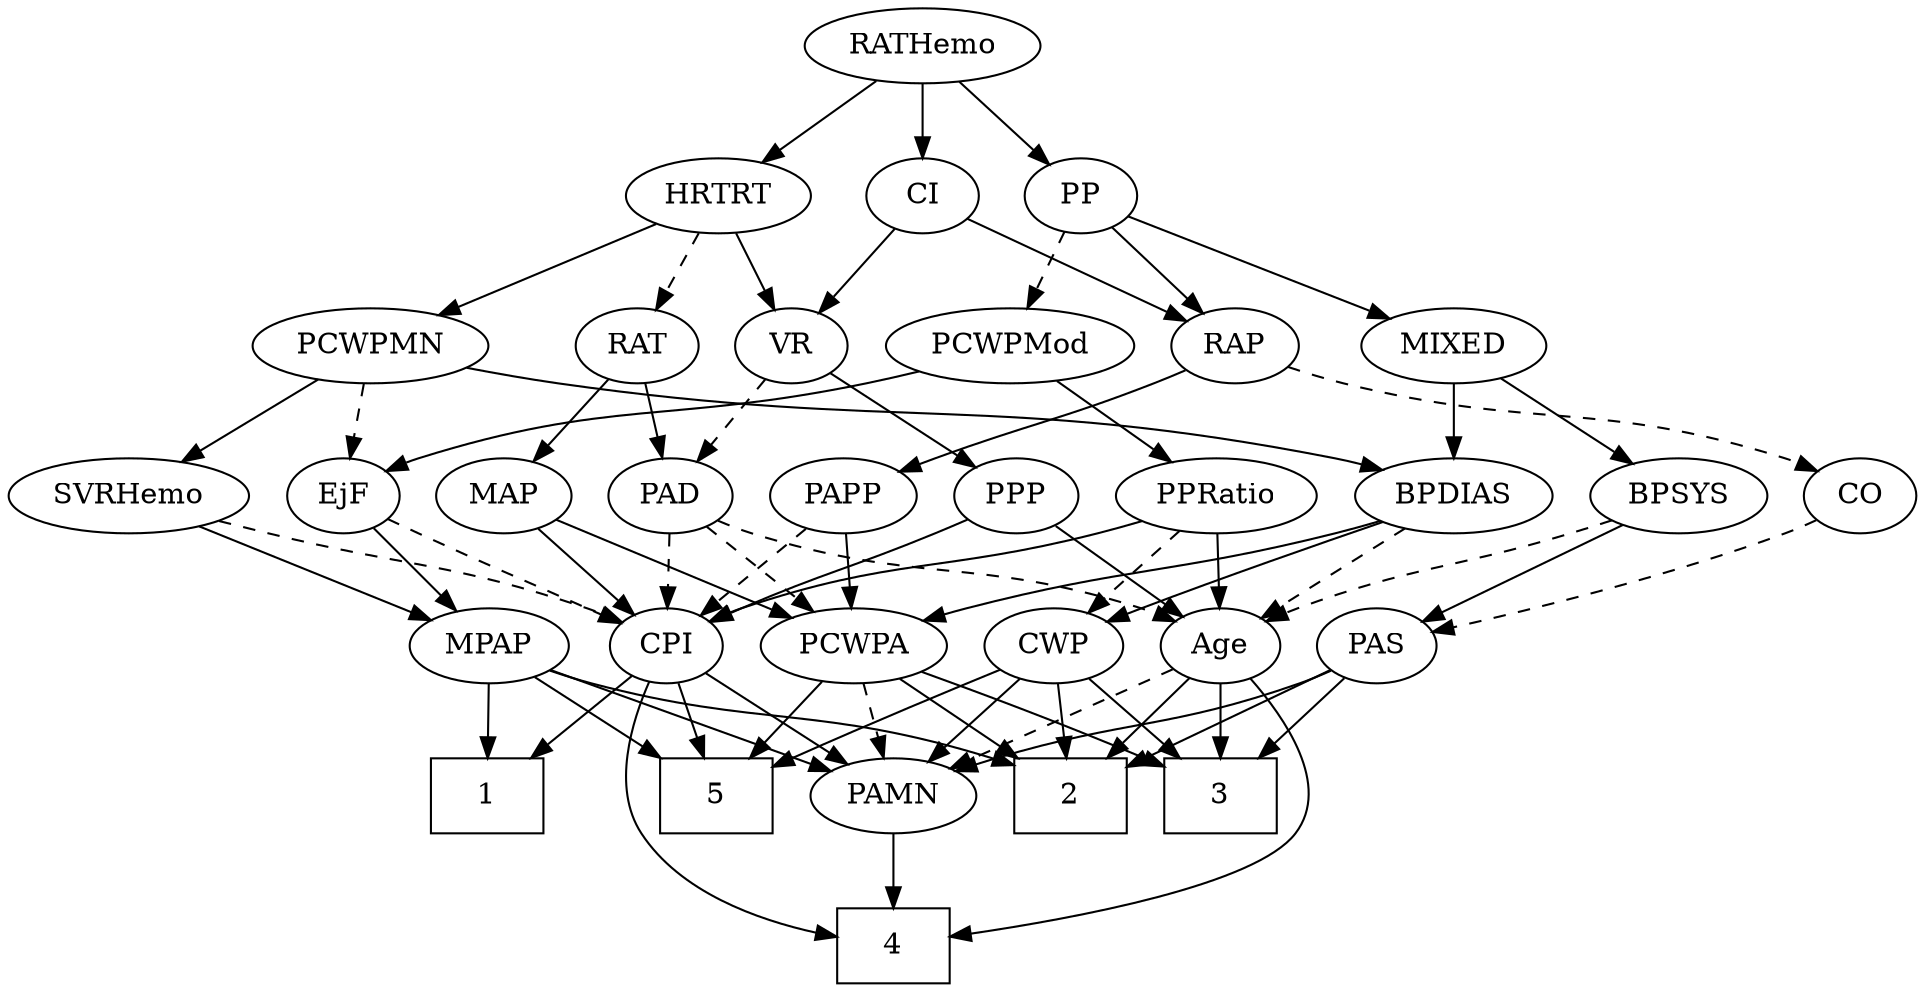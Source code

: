 strict digraph {
	graph [bb="0,0,846.05,468"];
	node [label="\N"];
	1	[height=0.5,
		pos="202.05,90",
		shape=box,
		width=0.75];
	2	[height=0.5,
		pos="474.05,90",
		shape=box,
		width=0.75];
	3	[height=0.5,
		pos="546.05,90",
		shape=box,
		width=0.75];
	4	[height=0.5,
		pos="393.05,18",
		shape=box,
		width=0.75];
	5	[height=0.5,
		pos="312.05,90",
		shape=box,
		width=0.75];
	RAP	[height=0.5,
		pos="541.05,306",
		width=0.77632];
	CO	[height=0.5,
		pos="819.05,234",
		width=0.75];
	RAP -> CO	[pos="e,798.48,245.82 564.25,295.95 572.05,293.14 580.85,290.2 589.05,288 673.75,265.29 699.59,278.95 783.05,252 784.97,251.38 786.92,\
250.68 788.88,249.92",
		style=dashed];
	PAPP	[height=0.5,
		pos="376.05,234",
		width=0.88464];
	RAP -> PAPP	[pos="e,401.2,245.43 518.8,294.61 513.95,292.4 508.84,290.09 504.05,288 465.69,271.26 455.71,268.01 417.05,252 414.96,251.14 412.82,250.25 \
410.66,249.35",
		style=solid];
	PAS	[height=0.5,
		pos="618.05,162",
		width=0.75];
	PAS -> 2	[pos="e,501.29,104.24 596.8,150.67 574.12,139.65 537.79,121.98 510.52,108.73",
		style=solid];
	PAS -> 3	[pos="e,563.65,108.11 603.48,146.83 594.13,137.75 581.75,125.71 570.88,115.14",
		style=solid];
	PAMN	[height=0.5,
		pos="393.05,90",
		width=1.011];
	PAS -> PAMN	[pos="e,420.47,101.94 597.02,150.23 592.17,147.98 586.99,145.77 582.05,144 519.92,121.81 501.01,127.69 438.05,108 435.45,107.19 432.78,\
106.3 430.1,105.38",
		style=solid];
	PAD	[height=0.5,
		pos="298.05,234",
		width=0.79437];
	PCWPA	[height=0.5,
		pos="380.05,162",
		width=1.1555];
	PAD -> PCWPA	[pos="e,362.05,178.36 314.64,218.83 326.03,209.11 341.38,196.01 354.35,184.94",
		style=dashed];
	CPI	[height=0.5,
		pos="293.05,162",
		width=0.75];
	PAD -> CPI	[pos="e,294.27,180.1 296.81,215.7 296.26,207.98 295.6,198.71 294.98,190.11",
		style=dashed];
	Age	[height=0.5,
		pos="546.05,162",
		width=0.75];
	PAD -> Age	[pos="e,525.45,173.75 319.63,222.09 324.61,219.85 329.94,217.67 335.05,216 410.5,191.26 434.72,205.13 510.05,180 511.96,179.36 513.91,\
178.64 515.86,177.88",
		style=dashed];
	PAMN -> 4	[pos="e,393.05,36.104 393.05,71.697 393.05,63.983 393.05,54.712 393.05,46.112",
		style=solid];
	CWP	[height=0.5,
		pos="470.05,162",
		width=0.84854];
	CWP -> 2	[pos="e,473.07,108.1 471.03,143.7 471.48,135.98 472,126.71 472.5,118.11",
		style=solid];
	CWP -> 3	[pos="e,527.37,108.2 485.79,146.5 495.61,137.45 508.5,125.59 519.83,115.15",
		style=solid];
	CWP -> 5	[pos="e,339.13,103.9 446.12,150.56 441.14,148.39 435.92,146.12 431.05,144 396.91,129.16 386.23,125.16 348.7,108.23",
		style=solid];
	CWP -> PAMN	[pos="e,409.78,106.21 454.09,146.5 443.47,136.84 429.31,123.97 417.3,113.05",
		style=solid];
	PCWPMod	[height=0.5,
		pos="443.05,306",
		width=1.4443];
	PPRatio	[height=0.5,
		pos="538.05,234",
		width=1.1013];
	PCWPMod -> PPRatio	[pos="e,518,249.77 464.13,289.46 477.56,279.57 495.13,266.62 509.77,255.83",
		style=solid];
	EjF	[height=0.5,
		pos="145.05,234",
		width=0.75];
	PCWPMod -> EjF	[pos="e,165.61,245.85 404.79,293.74 397.28,291.7 389.44,289.69 382.05,288 293.57,267.8 267.5,279.62 181.05,252 179.12,251.38 177.16,250.69 \
175.21,249.94",
		style=solid];
	PCWPA -> 2	[pos="e,451.16,108.04 399.98,146.15 412.5,136.83 428.92,124.61 443.11,114.04",
		style=solid];
	PCWPA -> 3	[pos="e,518.99,103.97 409.93,149.35 434.43,139.68 470.21,125.29 509.48,108.14",
		style=solid];
	PCWPA -> 5	[pos="e,328.84,108.29 364.62,145.12 356.12,136.37 345.4,125.33 335.85,115.51",
		style=solid];
	PCWPA -> PAMN	[pos="e,389.87,108.1 383.26,143.7 384.69,135.98 386.41,126.71 388.01,118.11",
		style=dashed];
	PCWPMN	[height=0.5,
		pos="157.05,306",
		width=1.3902];
	SVRHemo	[height=0.5,
		pos="50.046,234",
		width=1.3902];
	PCWPMN -> SVRHemo	[pos="e,73.331,250.23 134.09,289.98 118.82,279.99 98.561,266.74 81.758,255.75",
		style=solid];
	BPDIAS	[height=0.5,
		pos="638.05,234",
		width=1.1735];
	PCWPMN -> BPDIAS	[pos="e,607.33,246.44 198.1,295.52 210.85,292.81 224.98,290.04 238.05,288 392.11,263.95 434.61,284.85 587.05,252 590.48,251.26 594.01,\
250.37 597.52,249.39",
		style=solid];
	PCWPMN -> EjF	[pos="e,147.98,252.1 154.08,287.7 152.76,279.98 151.17,270.71 149.69,262.11",
		style=dashed];
	CO -> PAS	[pos="e,642.44,169.75 797.93,222.47 793.09,220.21 787.93,217.93 783.05,216 738.66,198.48 685.95,182.33 652.25,172.57",
		style=dashed];
	CI	[height=0.5,
		pos="402.05,378",
		width=0.75];
	CI -> RAP	[pos="e,519.64,317.78 422.86,366.52 446.06,354.84 483.81,335.82 510.4,322.44",
		style=solid];
	VR	[height=0.5,
		pos="346.05,306",
		width=0.75];
	CI -> VR	[pos="e,358.17,322.16 389.89,361.81 382.48,352.55 372.86,340.52 364.52,330.09",
		style=solid];
	MPAP	[height=0.5,
		pos="207.05,162",
		width=0.97491];
	SVRHemo -> MPAP	[pos="e,181.54,174.37 80.317,219.5 106.62,207.78 144.72,190.79 172.27,178.51",
		style=solid];
	SVRHemo -> CPI	[pos="e,271.02,172.57 87.448,222.03 94.606,219.98 102.05,217.89 109.05,216 171.89,198.98 189.17,200.26 251.05,180 254.44,178.89 257.95,\
177.64 261.42,176.33",
		style=dashed];
	MIXED	[height=0.5,
		pos="638.05,306",
		width=1.1193];
	BPSYS	[height=0.5,
		pos="736.05,234",
		width=1.0471];
	MIXED -> BPSYS	[pos="e,715.96,249.35 658.83,290.15 673.05,280 692.08,266.4 707.69,255.25",
		style=solid];
	MIXED -> BPDIAS	[pos="e,638.05,252.1 638.05,287.7 638.05,279.98 638.05,270.71 638.05,262.11",
		style=solid];
	BPSYS -> PAS	[pos="e,637.6,174.6 713.29,219.5 694.16,208.15 666.72,191.87 646.2,179.7",
		style=solid];
	BPSYS -> Age	[pos="e,567.18,173.48 707,222.38 701.07,220.24 694.86,218.03 689.05,216 641.67,199.47 628.59,198.74 582.05,180 580.22,179.26 578.35,178.48 \
576.48,177.67",
		style=dashed];
	BPDIAS -> CWP	[pos="e,494.14,173.28 608.78,220.97 582.82,210.28 543.87,194.19 510.05,180 507.87,179.09 505.64,178.15 503.38,177.2",
		style=solid];
	BPDIAS -> PCWPA	[pos="e,411.1,174.11 606.36,221.91 600,219.84 593.34,217.77 587.05,216 518.12,196.66 498.91,199.55 430.05,180 427.05,179.15 423.98,178.23 \
420.89,177.27",
		style=solid];
	BPDIAS -> Age	[pos="e,563.19,176.04 618.08,217.81 604.39,207.39 586.1,193.48 571.38,182.28",
		style=dashed];
	HRTRT	[height=0.5,
		pos="311.05,378",
		width=1.1013];
	HRTRT -> PCWPMN	[pos="e,186.84,320.54 283.87,364.65 259.54,353.59 223.57,337.24 196.15,324.78",
		style=solid];
	HRTRT -> VR	[pos="e,337.89,323.31 319.52,360.05 323.66,351.77 328.74,341.62 333.33,332.42",
		style=solid];
	RAT	[height=0.5,
		pos="274.05,306",
		width=0.75827];
	HRTRT -> RAT	[pos="e,282.75,323.47 302.28,360.41 297.85,352.04 292.39,341.71 287.46,332.37",
		style=dashed];
	RATHemo	[height=0.5,
		pos="402.05,450",
		width=1.3721];
	RATHemo -> CI	[pos="e,402.05,396.1 402.05,431.7 402.05,423.98 402.05,414.71 402.05,406.11",
		style=solid];
	RATHemo -> HRTRT	[pos="e,330.25,393.77 381.85,433.46 369.1,423.66 352.47,410.86 338.52,400.14",
		style=solid];
	PP	[height=0.5,
		pos="477.05,378",
		width=0.75];
	RATHemo -> PP	[pos="e,461.78,393.25 419.44,432.76 429.85,423.05 443.19,410.6 454.41,400.13",
		style=solid];
	MAP	[height=0.5,
		pos="221.05,234",
		width=0.84854];
	MAP -> PCWPA	[pos="e,352.05,175.32 244.85,222.52 270.72,211.13 312.42,192.77 342.67,179.45",
		style=solid];
	MAP -> CPI	[pos="e,278.29,177.35 236.31,218.15 246.38,208.37 259.72,195.4 270.93,184.5",
		style=solid];
	MPAP -> 1	[pos="e,203.27,108.1 205.81,143.7 205.26,135.98 204.6,126.71 203.98,118.11",
		style=solid];
	MPAP -> 2	[pos="e,446.81,104.71 234.88,150.81 242.04,148.39 249.78,145.95 257.05,144 333.17,123.58 358.21,132.9 436.94,107.92",
		style=solid];
	MPAP -> 5	[pos="e,286.4,108.1 227.54,147.34 241.87,137.78 261.35,124.8 277.99,113.7",
		style=solid];
	MPAP -> PAMN	[pos="e,364.96,101.62 234.61,150.65 263.04,139.98 308.65,122.85 348.05,108 350.44,107.1 352.9,106.17 355.39,105.23",
		style=solid];
	CPI -> 1	[pos="e,224.25,108.08 275.93,147.83 263.71,138.43 246.93,125.53 232.46,114.39",
		style=solid];
	CPI -> 4	[pos="e,366,22.757 283.5,144.89 273.66,125.97 261.64,94.343 276.05,72 293.57,44.83 328.77,31.435 356,24.928",
		style=solid];
	CPI -> 5	[pos="e,307.36,108.28 297.64,144.05 299.76,136.26 302.32,126.82 304.7,118.08",
		style=solid];
	CPI -> PAMN	[pos="e,372.92,105.09 310.92,148.49 325.75,138.1 347.12,123.15 364.34,111.09",
		style=solid];
	PP -> RAP	[pos="e,527.49,321.82 490.62,362.15 499.36,352.6 510.88,339.99 520.7,329.25",
		style=solid];
	PP -> PCWPMod	[pos="e,451.36,324.12 469.16,360.76 465.2,352.61 460.3,342.53 455.82,333.31",
		style=dashed];
	PP -> MIXED	[pos="e,610.05,319.17 499.09,367.41 525.24,356.05 569.23,336.92 600.72,323.23",
		style=solid];
	PPP	[height=0.5,
		pos="453.05,234",
		width=0.75];
	PPP -> CPI	[pos="e,314.28,173.26 431.81,222.74 426.98,220.47 421.85,218.12 417.05,216 378.37,198.97 367.72,197.03 329.05,180 327.24,179.21 325.4,\
178.38 323.54,177.53",
		style=solid];
	PPP -> Age	[pos="e,528.63,176.11 470.54,219.83 484.57,209.27 504.46,194.3 520.31,182.37",
		style=solid];
	PAPP -> PCWPA	[pos="e,379.07,180.1 377.03,215.7 377.48,207.98 378,198.71 378.5,190.11",
		style=solid];
	PAPP -> CPI	[pos="e,309.09,176.54 358.85,218.5 346.74,208.28 330.36,194.47 316.98,183.18",
		style=dashed];
	VR -> PAD	[pos="e,308.89,250.82 335.15,289.12 329.08,280.26 321.39,269.04 314.58,259.12",
		style=dashed];
	VR -> PPP	[pos="e,434.26,247.29 364.68,292.81 381.53,281.78 406.56,265.41 425.68,252.9",
		style=solid];
	RAT -> PAD	[pos="e,292.29,251.79 279.86,288.05 282.6,280.06 285.93,270.33 288.99,261.4",
		style=solid];
	RAT -> MAP	[pos="e,233.14,250.98 262.28,289.46 255.52,280.53 246.87,269.11 239.24,259.04",
		style=solid];
	PPRatio -> CWP	[pos="e,484.48,177.86 522.62,217.12 513.41,207.64 501.58,195.46 491.48,185.06",
		style=dashed];
	PPRatio -> CPI	[pos="e,313.66,173.68 508.16,222.03 501.88,219.9 495.28,217.78 489.05,216 418.95,196.02 397.97,203.71 329.05,180 327.13,179.34 325.19,\
178.61 323.24,177.84",
		style=solid];
	PPRatio -> Age	[pos="e,544.09,180.1 540.02,215.7 540.9,207.98 541.96,198.71 542.95,190.11",
		style=solid];
	Age -> 2	[pos="e,491.65,108.11 531.48,146.83 522.13,137.75 509.75,125.71 498.88,115.14",
		style=solid];
	Age -> 3	[pos="e,546.05,108.1 546.05,143.7 546.05,135.98 546.05,126.71 546.05,118.11",
		style=solid];
	Age -> 4	[pos="e,420.35,22.608 560.15,146.57 576.64,127.92 599.57,95.111 582.05,72 563.79,47.915 480.09,31.761 430.4,24.111",
		style=solid];
	Age -> PAMN	[pos="e,419.12,102.67 524.75,150.88 519.92,148.6 514.81,146.21 510.05,144 482.65,131.33 451.52,117.24 428.26,106.78",
		style=dashed];
	EjF -> MPAP	[pos="e,193.05,178.8 158.19,218.15 166.35,208.94 177.01,196.91 186.29,186.43",
		style=solid];
	EjF -> CPI	[pos="e,271.5,173.19 166.57,222.82 191.78,210.9 233.73,191.06 262.35,177.52",
		style=dashed];
}
